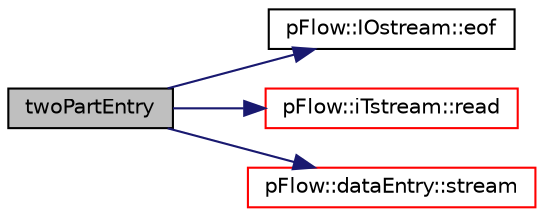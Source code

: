 digraph "twoPartEntry"
{
 // LATEX_PDF_SIZE
  edge [fontname="Helvetica",fontsize="10",labelfontname="Helvetica",labelfontsize="10"];
  node [fontname="Helvetica",fontsize="10",shape=record];
  rankdir="LR";
  Node1 [label="twoPartEntry",height=0.2,width=0.4,color="black", fillcolor="grey75", style="filled", fontcolor="black",tooltip=" "];
  Node1 -> Node2 [color="midnightblue",fontsize="10",style="solid",fontname="Helvetica"];
  Node2 [label="pFlow::IOstream::eof",height=0.2,width=0.4,color="black", fillcolor="white", style="filled",URL="$classpFlow_1_1IOstream.html#af3418ac60d0d7a303478f29a387feb3c",tooltip="Return true if end of input seen."];
  Node1 -> Node3 [color="midnightblue",fontsize="10",style="solid",fontname="Helvetica"];
  Node3 [label="pFlow::iTstream::read",height=0.2,width=0.4,color="red", fillcolor="white", style="filled",URL="$classpFlow_1_1iTstream.html#a2927b1d2adfb79cfbe30374f02109ac5",tooltip="Return next token from stream."];
  Node1 -> Node7 [color="midnightblue",fontsize="10",style="solid",fontname="Helvetica"];
  Node7 [label="pFlow::dataEntry::stream",height=0.2,width=0.4,color="red", fillcolor="white", style="filled",URL="$classpFlow_1_1dataEntry.html#aec6909dffed34a3c8c286c344e4cf656",tooltip="access to token stream"];
}
